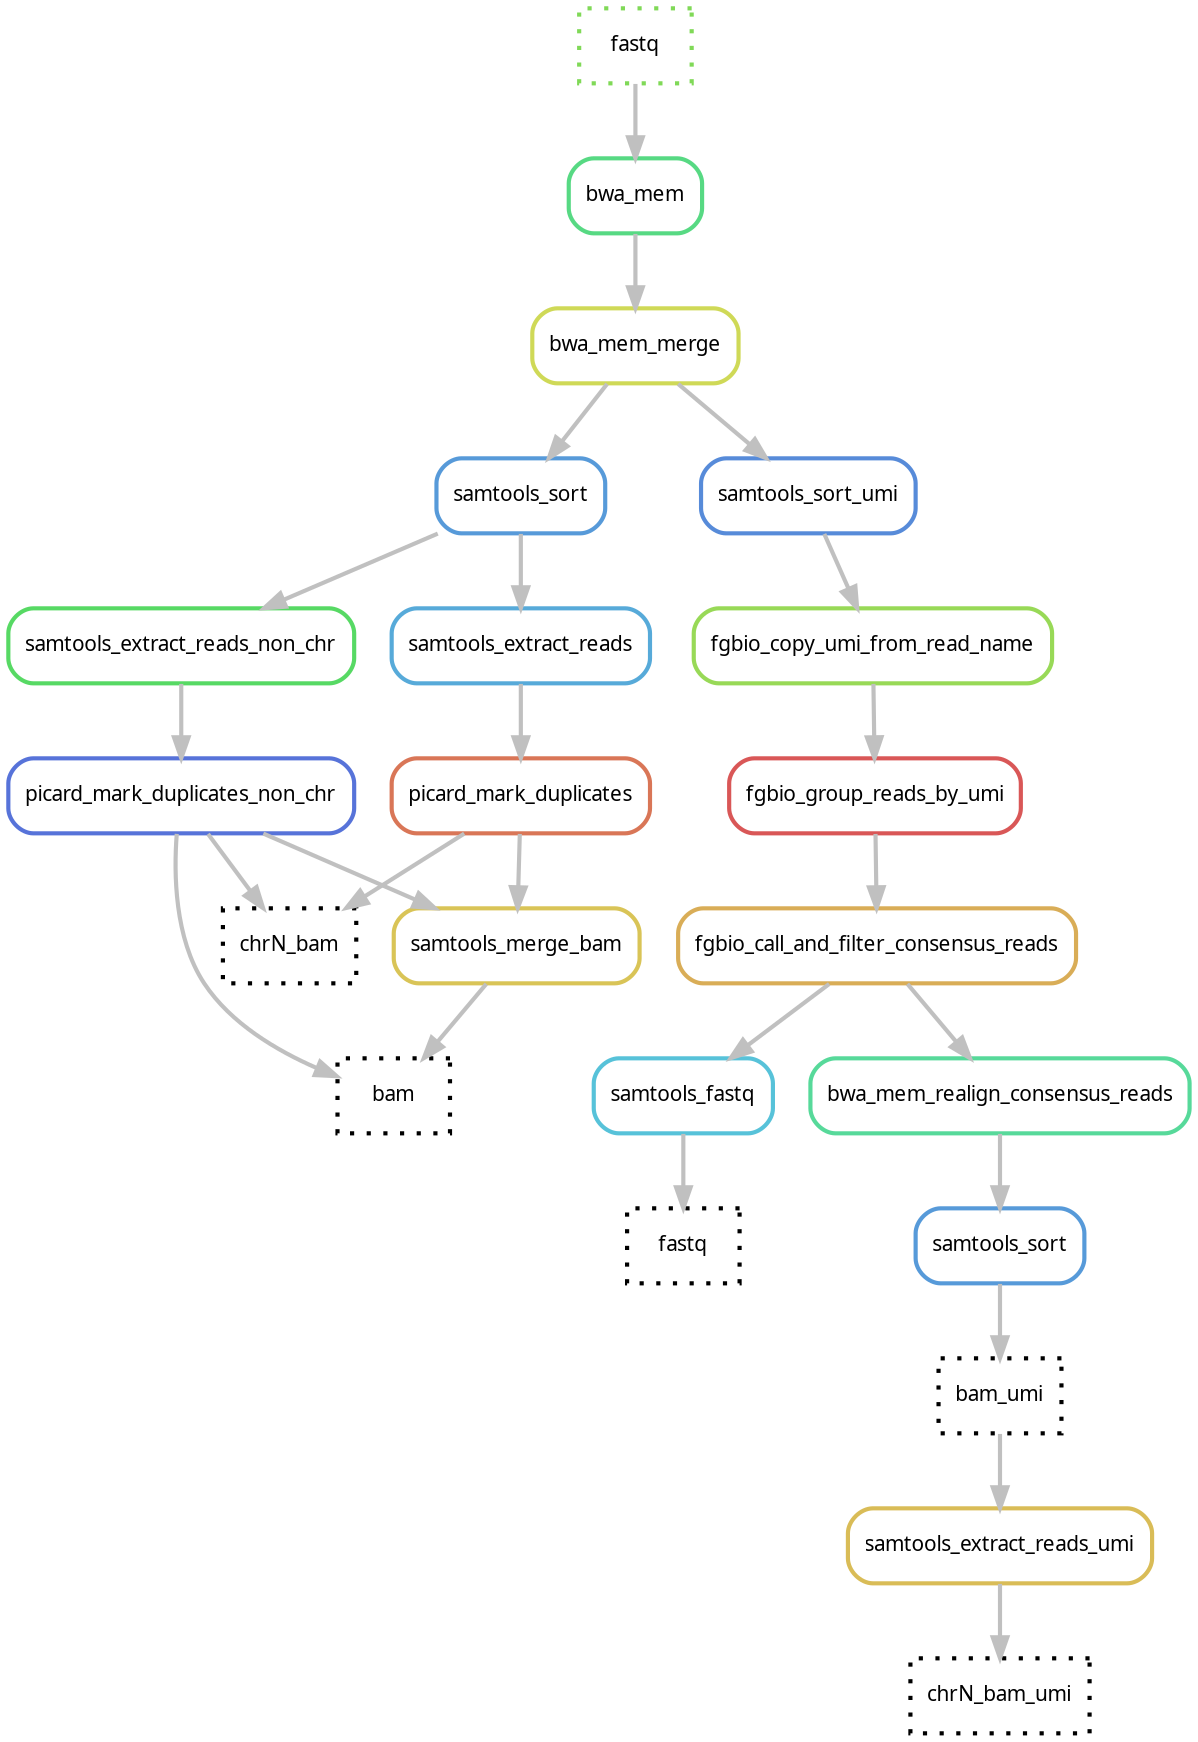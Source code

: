 digraph snakemake_dag {
    graph[bgcolor=white, margin=0];
    node[shape=box, style=rounded, fontname=sans,                 fontsize=10, penwidth=2];
    edge[penwidth=2, color=grey];
	0[label = "fastq", color = "0.28 0.6 0.85", style="dotted"];
	61[label = "fastq", color = "0.0 0.0 0.0", style="dotted"];

	41[label = "samtools_sort", color = "0.58 0.6 0.85", style="rounded"];
	42[label = "samtools_sort", color = "0.58 0.6 0.85", style="rounded"];
	2[label = "samtools_merge_bam", color = "0.14 0.6 0.85", style="rounded"];
	3[label = "picard_mark_duplicates", color = "0.04 0.6 0.85", style="rounded"];
	4[label = "samtools_extract_reads", color = "0.56 0.6 0.85", style="rounded"];
	51[label = "samtools_extract_reads_umi", color = "0.13 0.6 0.85", style="rounded"];
	5[label = "bwa_mem_merge", color = "0.18 0.6 0.85", style="rounded"];
	6[label = "bwa_mem", color = "0.39 0.6 0.85", style="rounded"];
	8[label = "picard_mark_duplicates_non_chr", color = "0.63 0.6 0.85", style="rounded"];
	9[label = "samtools_extract_reads_non_chr", color = "0.35 0.6 0.85", style="rounded"];
	10[label = "bwa_mem_realign_consensus_reads", color = "0.42 0.6 0.85", style="rounded"];
	11[label = "fgbio_call_and_filter_consensus_reads", color = "0.11 0.6 0.85", style="rounded"];
	12[label = "fgbio_group_reads_by_umi", color = "0.00 0.6 0.85", style="rounded"];
	13[label = "fgbio_copy_umi_from_read_name", color = "0.25 0.6 0.85", style="rounded"];
	14[label = "samtools_sort_umi", color = "0.60 0.6 0.85", style="rounded"];
	15[label = "samtools_fastq", color = "0.53 0.6 0.85", style="rounded"];
	20[label = "bam", color = "0.0 0.0 0.0", style="dotted"];
	21[label = "bam_umi", color = "0.0 0.0 0.0", style="dotted"];
	30[label = "chrN_bam", color = "0.0 0.0 0.0", style="dotted"];
	31[label = "chrN_bam_umi", color = "0.0 0.0 0.0", style="dotted"];
	0 -> 6
	15 -> 61
	5 -> 41
	2 -> 20
	10 -> 42
	8 -> 20
	3 -> 2
	8 -> 2
	3 -> 30
	8 -> 30
	4 -> 3
	41 -> 4
	6 -> 5
	9 -> 8
	41 -> 9
	11 -> 10
	12 -> 11
	13 -> 12
	14 -> 13
	5 -> 14
	11 -> 15
	42 -> 21
	21 -> 51
	51 -> 31
}            
